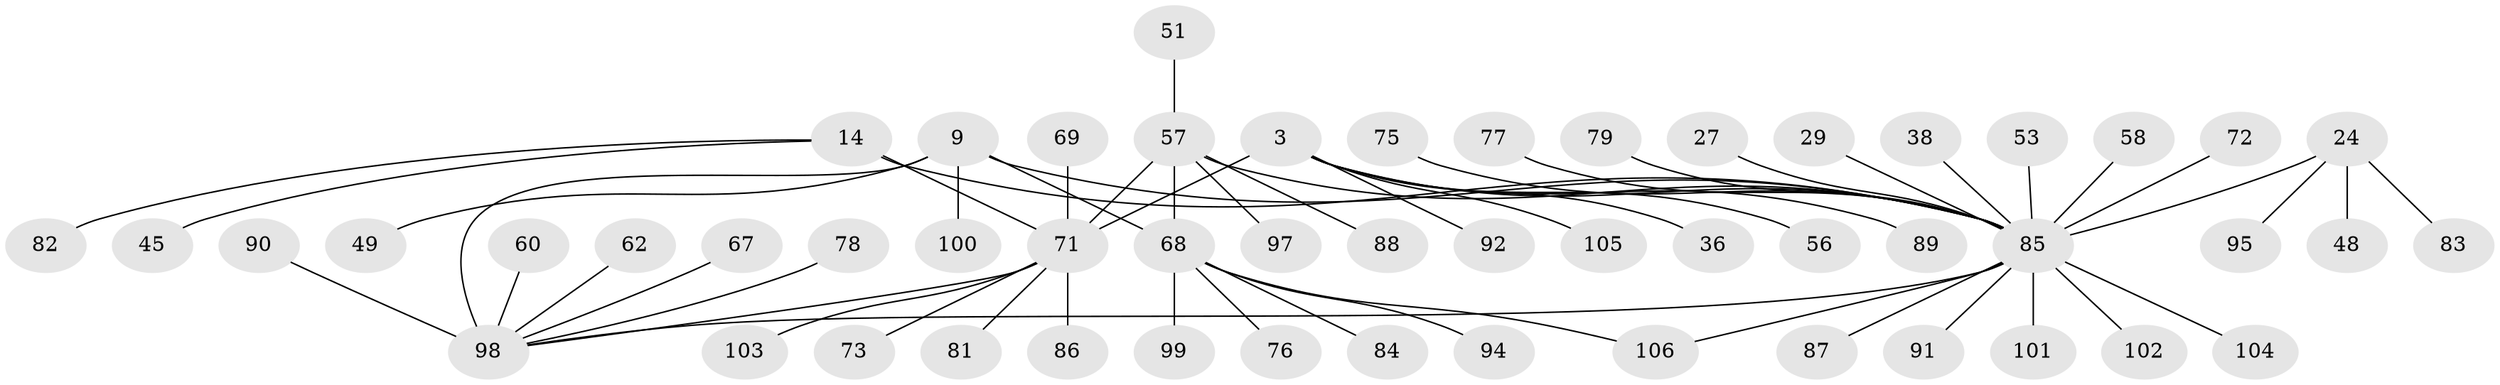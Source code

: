 // original degree distribution, {7: 0.04716981132075472, 5: 0.02830188679245283, 10: 0.018867924528301886, 11: 0.02830188679245283, 9: 0.03773584905660377, 6: 0.03773584905660377, 8: 0.03773584905660377, 1: 0.6037735849056604, 2: 0.1509433962264151, 3: 0.009433962264150943}
// Generated by graph-tools (version 1.1) at 2025/58/03/04/25 21:58:44]
// undirected, 53 vertices, 58 edges
graph export_dot {
graph [start="1"]
  node [color=gray90,style=filled];
  3 [super="+1+2"];
  9 [super="+7"];
  14 [super="+13"];
  24 [super="+21"];
  27;
  29;
  36;
  38;
  45;
  48;
  49;
  51;
  53;
  56;
  57 [super="+20"];
  58;
  60;
  62;
  67;
  68 [super="+17+18+31+42+59+61"];
  69 [super="+54"];
  71 [super="+5+43+47+52+65"];
  72 [super="+41"];
  73;
  75;
  76;
  77;
  78 [super="+64"];
  79;
  81;
  82;
  83;
  84;
  85 [super="+46+70+66+32+33+34+39+80"];
  86;
  87;
  88 [super="+63"];
  89;
  90;
  91;
  92;
  94;
  95;
  97;
  98 [super="+96+10+30+35+44+55"];
  99;
  100;
  101;
  102;
  103;
  104 [super="+37"];
  105 [super="+74"];
  106;
  3 -- 92;
  3 -- 36;
  3 -- 56;
  3 -- 105;
  3 -- 71 [weight=6];
  3 -- 89;
  3 -- 85 [weight=2];
  9 -- 100;
  9 -- 49;
  9 -- 68;
  9 -- 85;
  9 -- 98 [weight=6];
  14 -- 45;
  14 -- 82;
  14 -- 71;
  14 -- 85 [weight=6];
  24 -- 48;
  24 -- 83;
  24 -- 95;
  24 -- 85 [weight=7];
  27 -- 85;
  29 -- 85;
  38 -- 85;
  51 -- 57;
  53 -- 85;
  57 -- 97;
  57 -- 71;
  57 -- 88;
  57 -- 68 [weight=6];
  57 -- 85 [weight=4];
  58 -- 85;
  60 -- 98;
  62 -- 98;
  67 -- 98;
  68 -- 76;
  68 -- 94;
  68 -- 99;
  68 -- 84;
  68 -- 106;
  69 -- 71;
  71 -- 103;
  71 -- 73;
  71 -- 81;
  71 -- 86;
  71 -- 98 [weight=2];
  72 -- 85;
  75 -- 85;
  77 -- 85;
  78 -- 98;
  79 -- 85;
  85 -- 101;
  85 -- 91;
  85 -- 102;
  85 -- 104;
  85 -- 106;
  85 -- 87;
  85 -- 98;
  90 -- 98;
}
